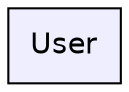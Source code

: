 digraph "User" {
  compound=true
  node [ fontsize="14", fontname="Helvetica"];
  edge [ labelfontsize="14", labelfontname="Helvetica"];
  dir_6d4e12d46ad8519ff7b80e874016d102 [shape=box, label="User", style="filled", fillcolor="#eeeeff", pencolor="black", URL="dir_6d4e12d46ad8519ff7b80e874016d102.html"];
}
